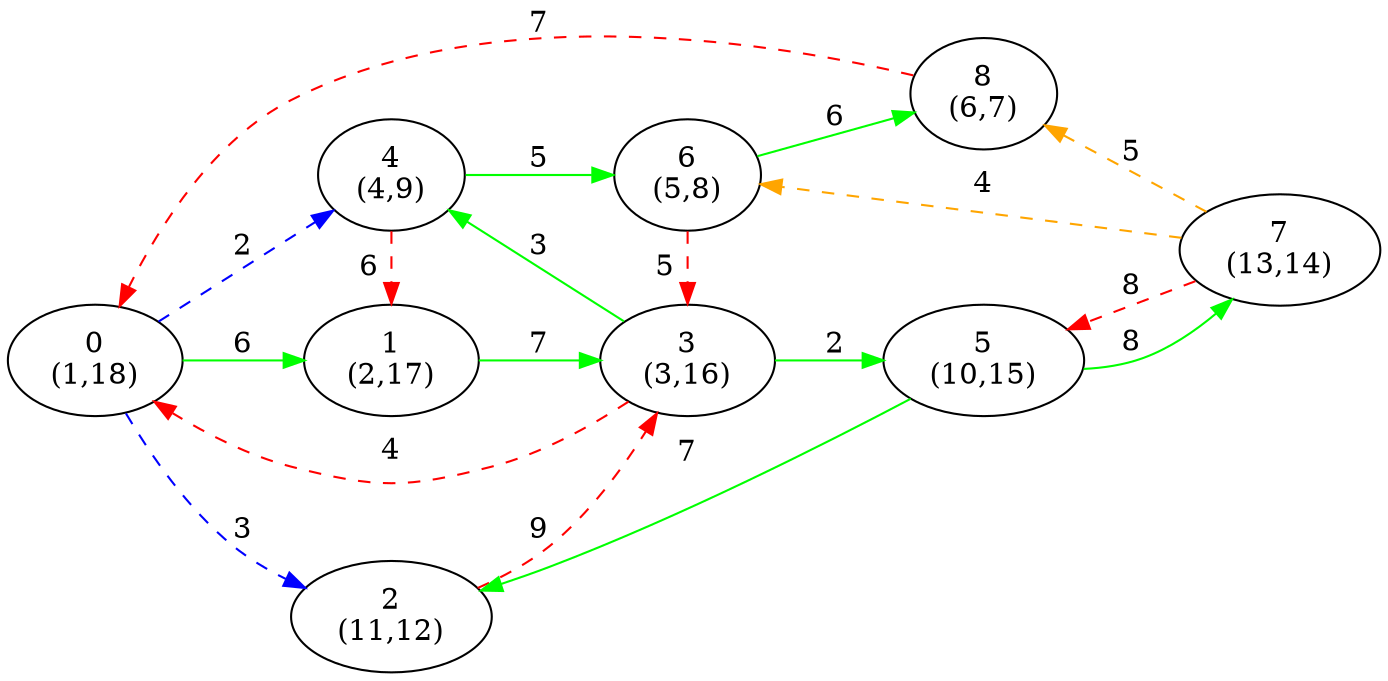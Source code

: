 digraph G {
ranksep = "equally";
rankdir = LR;
{rank = same; "0
(1,18)"; };
{rank = same; "1
(2,17)"; "2
(11,12)"; "4
(4,9)"; };
{rank = same; "3
(3,16)"; "6
(5,8)"; };
{rank = same; "5
(10,15)"; "8
(6,7)"; };
{rank = same; "7
(13,14)"; };
{rank = same; };
"0
(1,18)"->"1
(2,17)"[label="6" color = "green"];
"0
(1,18)"->"2
(11,12)"[label="3" color = "blue" style = "dashed"];
"0
(1,18)"->"4
(4,9)"[label="2" color = "blue" style = "dashed"];
"1
(2,17)"->"3
(3,16)"[label="7" color = "green"];
"2
(11,12)"->"3
(3,16)"[label="9" color = "red" style = "dashed"];
"4
(4,9)"->"1
(2,17)"[label="6" color = "red" style = "dashed"];
"4
(4,9)"->"6
(5,8)"[label="5" color = "green"];
"3
(3,16)"->"0
(1,18)"[label="4" color = "red" style = "dashed"];
"3
(3,16)"->"4
(4,9)"[label="3" color = "green"];
"3
(3,16)"->"5
(10,15)"[label="2" color = "green"];
"6
(5,8)"->"3
(3,16)"[label="5" color = "red" style = "dashed"];
"6
(5,8)"->"8
(6,7)"[label="6" color = "green"];
"5
(10,15)"->"2
(11,12)"[label="7" color = "green"];
"5
(10,15)"->"7
(13,14)"[label="8" color = "green"];
"8
(6,7)"->"0
(1,18)"[label="7" color = "red" style = "dashed"];
"7
(13,14)"->"5
(10,15)"[label="8" color = "red" style = "dashed"];
"7
(13,14)"->"6
(5,8)"[label="4" color = "orange" style = "dashed"];
"7
(13,14)"->"8
(6,7)"[label="5" color = "orange" style = "dashed"];
}
